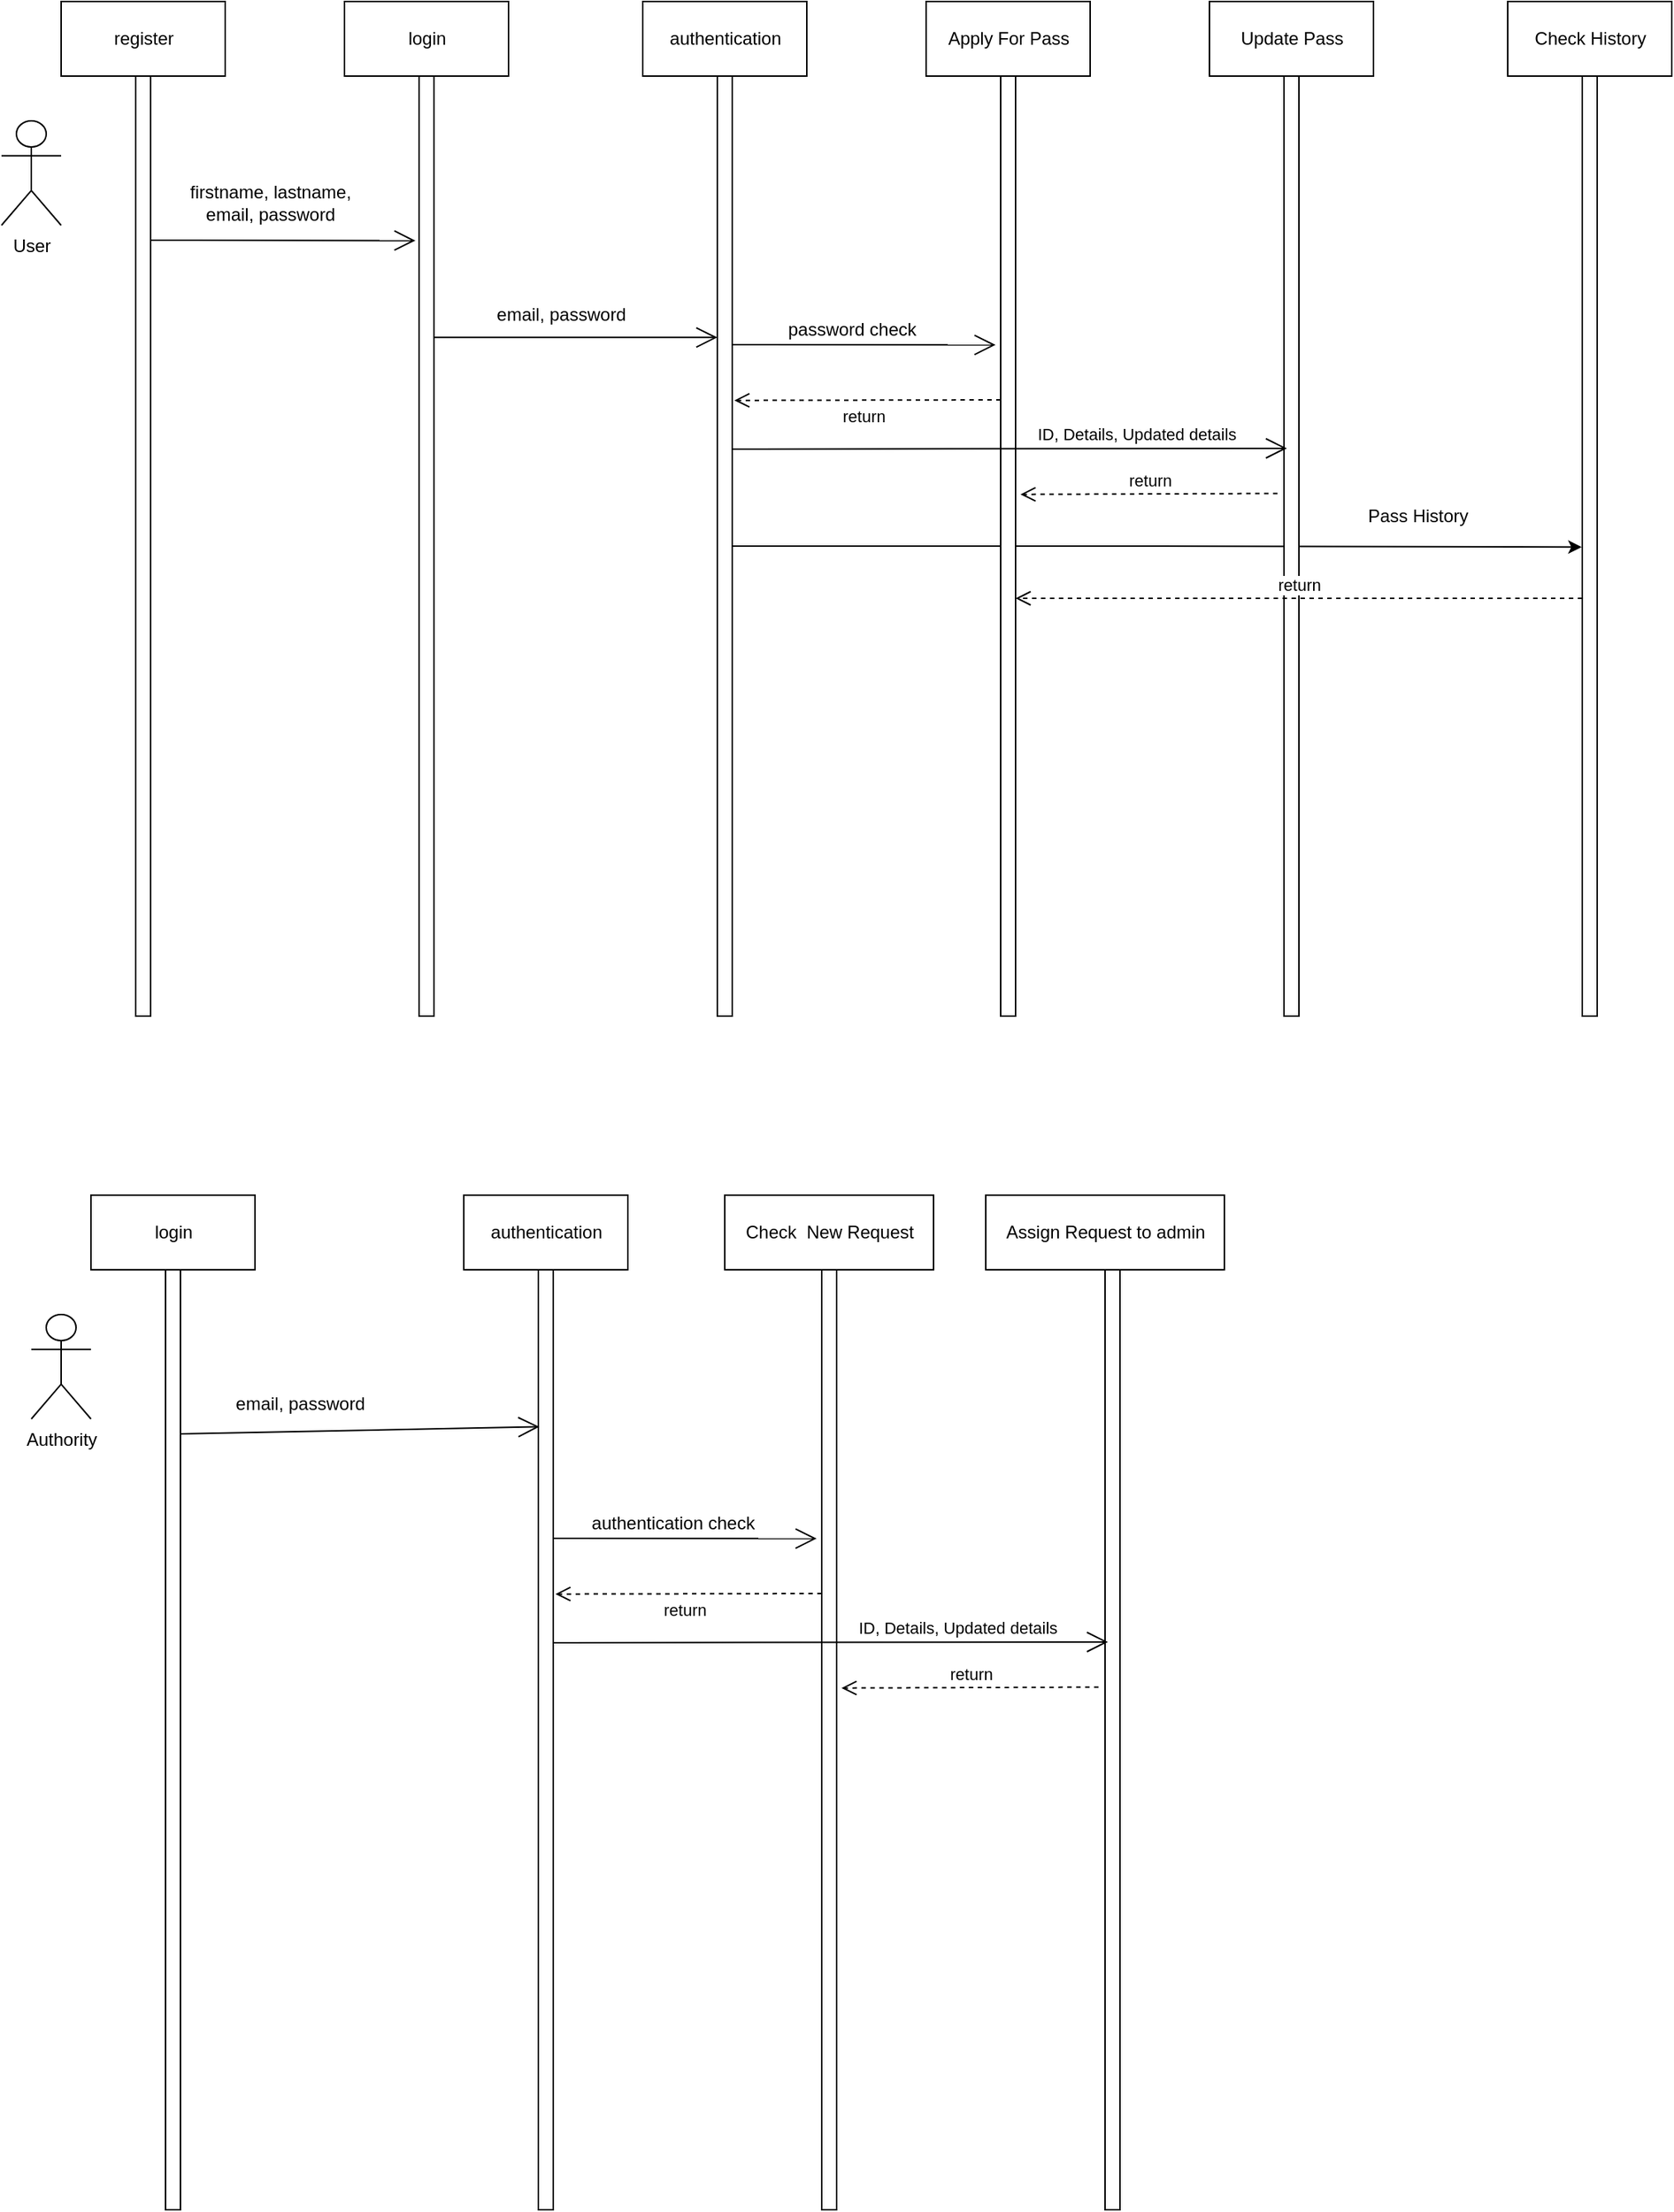 <mxfile version="16.5.1" type="device"><diagram name="Page-1" id="13e1069c-82ec-6db2-03f1-153e76fe0fe0"><mxGraphModel dx="1483" dy="943" grid="1" gridSize="10" guides="1" tooltips="1" connect="1" arrows="1" fold="1" page="1" pageScale="1" pageWidth="1100" pageHeight="850" background="none" math="0" shadow="0"><root><mxCell id="0"/><mxCell id="1" parent="0"/><mxCell id="AshPJU37OQIJtOViBh0h-1" value="register" style="html=1;" parent="1" vertex="1"><mxGeometry x="80" y="80" width="110" height="50" as="geometry"/></mxCell><mxCell id="AshPJU37OQIJtOViBh0h-4" value="" style="html=1;points=[];perimeter=orthogonalPerimeter;" parent="1" vertex="1"><mxGeometry x="130" y="130" width="10" height="630" as="geometry"/></mxCell><mxCell id="AshPJU37OQIJtOViBh0h-5" value="login" style="html=1;" parent="1" vertex="1"><mxGeometry x="270" y="80" width="110" height="50" as="geometry"/></mxCell><mxCell id="AshPJU37OQIJtOViBh0h-6" value="" style="html=1;points=[];perimeter=orthogonalPerimeter;" parent="1" vertex="1"><mxGeometry x="320" y="130" width="10" height="630" as="geometry"/></mxCell><mxCell id="AshPJU37OQIJtOViBh0h-7" value="authentication" style="html=1;" parent="1" vertex="1"><mxGeometry x="470" y="80" width="110" height="50" as="geometry"/></mxCell><mxCell id="eNnRXVl8L_yyPx--4itf-2" style="edgeStyle=orthogonalEdgeStyle;rounded=0;orthogonalLoop=1;jettySize=auto;html=1;entryX=-0.04;entryY=0.501;entryDx=0;entryDy=0;entryPerimeter=0;" parent="1" source="AshPJU37OQIJtOViBh0h-8" target="AshPJU37OQIJtOViBh0h-20" edge="1"><mxGeometry relative="1" as="geometry"/></mxCell><mxCell id="AshPJU37OQIJtOViBh0h-8" value="" style="html=1;points=[];perimeter=orthogonalPerimeter;" parent="1" vertex="1"><mxGeometry x="520" y="130" width="10" height="630" as="geometry"/></mxCell><mxCell id="AshPJU37OQIJtOViBh0h-15" value="Apply For Pass" style="html=1;" parent="1" vertex="1"><mxGeometry x="660" y="80" width="110" height="50" as="geometry"/></mxCell><mxCell id="AshPJU37OQIJtOViBh0h-16" value="" style="html=1;points=[];perimeter=orthogonalPerimeter;" parent="1" vertex="1"><mxGeometry x="710" y="130" width="10" height="630" as="geometry"/></mxCell><mxCell id="AshPJU37OQIJtOViBh0h-17" value="Update Pass" style="html=1;" parent="1" vertex="1"><mxGeometry x="850" y="80" width="110" height="50" as="geometry"/></mxCell><mxCell id="AshPJU37OQIJtOViBh0h-18" value="" style="html=1;points=[];perimeter=orthogonalPerimeter;" parent="1" vertex="1"><mxGeometry x="900" y="130" width="10" height="630" as="geometry"/></mxCell><mxCell id="AshPJU37OQIJtOViBh0h-19" value="Check History" style="html=1;" parent="1" vertex="1"><mxGeometry x="1050" y="80" width="110" height="50" as="geometry"/></mxCell><mxCell id="AshPJU37OQIJtOViBh0h-20" value="" style="html=1;points=[];perimeter=orthogonalPerimeter;" parent="1" vertex="1"><mxGeometry x="1100" y="130" width="10" height="630" as="geometry"/></mxCell><mxCell id="AshPJU37OQIJtOViBh0h-178" value="" style="endArrow=open;endFill=1;endSize=12;html=1;rounded=0;entryX=-0.248;entryY=0.175;entryDx=0;entryDy=0;entryPerimeter=0;" parent="1" target="AshPJU37OQIJtOViBh0h-6" edge="1"><mxGeometry width="160" relative="1" as="geometry"><mxPoint x="140" y="240" as="sourcePoint"/><mxPoint x="300" y="240" as="targetPoint"/></mxGeometry></mxCell><mxCell id="AshPJU37OQIJtOViBh0h-179" value="firstname, lastname, &lt;br&gt;email, password" style="text;html=1;align=center;verticalAlign=middle;resizable=0;points=[];autosize=1;strokeColor=none;fillColor=none;" parent="1" vertex="1"><mxGeometry x="160" y="200" width="120" height="30" as="geometry"/></mxCell><mxCell id="AshPJU37OQIJtOViBh0h-180" value="" style="endArrow=open;endFill=1;endSize=12;html=1;rounded=0;exitX=1.032;exitY=0.278;exitDx=0;exitDy=0;exitPerimeter=0;" parent="1" source="AshPJU37OQIJtOViBh0h-6" target="AshPJU37OQIJtOViBh0h-8" edge="1"><mxGeometry width="160" relative="1" as="geometry"><mxPoint x="330" y="260" as="sourcePoint"/><mxPoint x="490" y="260" as="targetPoint"/></mxGeometry></mxCell><mxCell id="AshPJU37OQIJtOViBh0h-185" value="" style="endArrow=open;endFill=1;endSize=12;html=1;rounded=0;entryX=-0.344;entryY=0.286;entryDx=0;entryDy=0;entryPerimeter=0;" parent="1" target="AshPJU37OQIJtOViBh0h-16" edge="1"><mxGeometry width="160" relative="1" as="geometry"><mxPoint x="530" y="310" as="sourcePoint"/><mxPoint x="690" y="310" as="targetPoint"/></mxGeometry></mxCell><mxCell id="AshPJU37OQIJtOViBh0h-187" value="" style="endArrow=open;endFill=1;endSize=12;html=1;rounded=0;entryX=0.195;entryY=0.396;entryDx=0;entryDy=0;entryPerimeter=0;" parent="1" target="AshPJU37OQIJtOViBh0h-18" edge="1"><mxGeometry width="160" relative="1" as="geometry"><mxPoint x="530" y="380" as="sourcePoint"/><mxPoint x="690" y="380" as="targetPoint"/></mxGeometry></mxCell><mxCell id="AshPJU37OQIJtOViBh0h-190" value="ID, Details, Updated details" style="edgeLabel;html=1;align=center;verticalAlign=middle;resizable=0;points=[];" parent="AshPJU37OQIJtOViBh0h-187" vertex="1" connectable="0"><mxGeometry x="-0.415" y="7" relative="1" as="geometry"><mxPoint x="162" y="-3" as="offset"/></mxGeometry></mxCell><mxCell id="AshPJU37OQIJtOViBh0h-188" value="email, password" style="text;html=1;align=center;verticalAlign=middle;resizable=0;points=[];autosize=1;strokeColor=none;fillColor=none;" parent="1" vertex="1"><mxGeometry x="365" y="280" width="100" height="20" as="geometry"/></mxCell><mxCell id="AshPJU37OQIJtOViBh0h-189" value="password check" style="text;html=1;align=center;verticalAlign=middle;resizable=0;points=[];autosize=1;strokeColor=none;fillColor=none;" parent="1" vertex="1"><mxGeometry x="560" y="290" width="100" height="20" as="geometry"/></mxCell><mxCell id="eNnRXVl8L_yyPx--4itf-3" value="Pass History" style="text;html=1;strokeColor=none;fillColor=none;align=center;verticalAlign=middle;whiteSpace=wrap;rounded=0;" parent="1" vertex="1"><mxGeometry x="930" y="410" width="120" height="30" as="geometry"/></mxCell><mxCell id="eNnRXVl8L_yyPx--4itf-24" value="return" style="html=1;verticalAlign=bottom;endArrow=open;dashed=1;endSize=8;rounded=0;entryX=1.145;entryY=0.345;entryDx=0;entryDy=0;entryPerimeter=0;" parent="1" target="AshPJU37OQIJtOViBh0h-8" edge="1"><mxGeometry x="0.03" y="20" relative="1" as="geometry"><mxPoint x="710" y="347" as="sourcePoint"/><mxPoint x="630" y="340" as="targetPoint"/><mxPoint as="offset"/></mxGeometry></mxCell><mxCell id="eNnRXVl8L_yyPx--4itf-25" value="return" style="html=1;verticalAlign=bottom;endArrow=open;dashed=1;endSize=8;rounded=0;entryX=1.327;entryY=0.445;entryDx=0;entryDy=0;entryPerimeter=0;exitX=-0.436;exitY=0.444;exitDx=0;exitDy=0;exitPerimeter=0;" parent="1" source="AshPJU37OQIJtOViBh0h-18" target="AshPJU37OQIJtOViBh0h-16" edge="1"><mxGeometry relative="1" as="geometry"><mxPoint x="890" y="410" as="sourcePoint"/><mxPoint x="810" y="410" as="targetPoint"/></mxGeometry></mxCell><mxCell id="eNnRXVl8L_yyPx--4itf-26" value="return" style="html=1;verticalAlign=bottom;endArrow=open;dashed=1;endSize=8;rounded=0;" parent="1" edge="1"><mxGeometry relative="1" as="geometry"><mxPoint x="1100" y="480" as="sourcePoint"/><mxPoint x="720" y="480" as="targetPoint"/></mxGeometry></mxCell><mxCell id="CoYy0OFmu1QtJl6sZSWh-1" value="User" style="shape=umlActor;verticalLabelPosition=bottom;verticalAlign=top;html=1;" vertex="1" parent="1"><mxGeometry x="40" y="160" width="40" height="70" as="geometry"/></mxCell><mxCell id="CoYy0OFmu1QtJl6sZSWh-3" value="login" style="html=1;" vertex="1" parent="1"><mxGeometry x="100" y="880" width="110" height="50" as="geometry"/></mxCell><mxCell id="CoYy0OFmu1QtJl6sZSWh-4" value="" style="html=1;points=[];perimeter=orthogonalPerimeter;" vertex="1" parent="1"><mxGeometry x="150" y="930" width="10" height="630" as="geometry"/></mxCell><mxCell id="CoYy0OFmu1QtJl6sZSWh-7" value="authentication" style="html=1;" vertex="1" parent="1"><mxGeometry x="350" y="880" width="110" height="50" as="geometry"/></mxCell><mxCell id="CoYy0OFmu1QtJl6sZSWh-9" value="" style="html=1;points=[];perimeter=orthogonalPerimeter;" vertex="1" parent="1"><mxGeometry x="400" y="930" width="10" height="630" as="geometry"/></mxCell><mxCell id="CoYy0OFmu1QtJl6sZSWh-10" value="Check&amp;nbsp; New Request" style="html=1;" vertex="1" parent="1"><mxGeometry x="525" y="880" width="140" height="50" as="geometry"/></mxCell><mxCell id="CoYy0OFmu1QtJl6sZSWh-11" value="" style="html=1;points=[];perimeter=orthogonalPerimeter;" vertex="1" parent="1"><mxGeometry x="590" y="930" width="10" height="630" as="geometry"/></mxCell><mxCell id="CoYy0OFmu1QtJl6sZSWh-12" value="Assign Request to admin" style="html=1;" vertex="1" parent="1"><mxGeometry x="700" y="880" width="160" height="50" as="geometry"/></mxCell><mxCell id="CoYy0OFmu1QtJl6sZSWh-13" value="" style="html=1;points=[];perimeter=orthogonalPerimeter;" vertex="1" parent="1"><mxGeometry x="780" y="930" width="10" height="630" as="geometry"/></mxCell><mxCell id="CoYy0OFmu1QtJl6sZSWh-16" value="" style="endArrow=open;endFill=1;endSize=12;html=1;rounded=0;entryX=0.065;entryY=0.167;entryDx=0;entryDy=0;entryPerimeter=0;" edge="1" parent="1" target="CoYy0OFmu1QtJl6sZSWh-9"><mxGeometry width="160" relative="1" as="geometry"><mxPoint x="160" y="1040" as="sourcePoint"/><mxPoint x="337.52" y="1040.25" as="targetPoint"/></mxGeometry></mxCell><mxCell id="CoYy0OFmu1QtJl6sZSWh-19" value="" style="endArrow=open;endFill=1;endSize=12;html=1;rounded=0;entryX=-0.344;entryY=0.286;entryDx=0;entryDy=0;entryPerimeter=0;" edge="1" parent="1" target="CoYy0OFmu1QtJl6sZSWh-11"><mxGeometry width="160" relative="1" as="geometry"><mxPoint x="410" y="1110" as="sourcePoint"/><mxPoint x="570" y="1110" as="targetPoint"/></mxGeometry></mxCell><mxCell id="CoYy0OFmu1QtJl6sZSWh-20" value="" style="endArrow=open;endFill=1;endSize=12;html=1;rounded=0;entryX=0.195;entryY=0.396;entryDx=0;entryDy=0;entryPerimeter=0;" edge="1" parent="1" target="CoYy0OFmu1QtJl6sZSWh-13"><mxGeometry width="160" relative="1" as="geometry"><mxPoint x="410" y="1180" as="sourcePoint"/><mxPoint x="570" y="1180" as="targetPoint"/></mxGeometry></mxCell><mxCell id="CoYy0OFmu1QtJl6sZSWh-21" value="ID, Details, Updated details" style="edgeLabel;html=1;align=center;verticalAlign=middle;resizable=0;points=[];" vertex="1" connectable="0" parent="CoYy0OFmu1QtJl6sZSWh-20"><mxGeometry x="-0.415" y="7" relative="1" as="geometry"><mxPoint x="162" y="-3" as="offset"/></mxGeometry></mxCell><mxCell id="CoYy0OFmu1QtJl6sZSWh-23" value="authentication check" style="text;html=1;align=center;verticalAlign=middle;resizable=0;points=[];autosize=1;strokeColor=none;fillColor=none;" vertex="1" parent="1"><mxGeometry x="425" y="1090" width="130" height="20" as="geometry"/></mxCell><mxCell id="CoYy0OFmu1QtJl6sZSWh-25" value="return" style="html=1;verticalAlign=bottom;endArrow=open;dashed=1;endSize=8;rounded=0;entryX=1.145;entryY=0.345;entryDx=0;entryDy=0;entryPerimeter=0;" edge="1" parent="1" target="CoYy0OFmu1QtJl6sZSWh-9"><mxGeometry x="0.03" y="20" relative="1" as="geometry"><mxPoint x="590" y="1147" as="sourcePoint"/><mxPoint x="510" y="1140" as="targetPoint"/><mxPoint as="offset"/></mxGeometry></mxCell><mxCell id="CoYy0OFmu1QtJl6sZSWh-26" value="return" style="html=1;verticalAlign=bottom;endArrow=open;dashed=1;endSize=8;rounded=0;entryX=1.327;entryY=0.445;entryDx=0;entryDy=0;entryPerimeter=0;exitX=-0.436;exitY=0.444;exitDx=0;exitDy=0;exitPerimeter=0;" edge="1" parent="1" source="CoYy0OFmu1QtJl6sZSWh-13" target="CoYy0OFmu1QtJl6sZSWh-11"><mxGeometry relative="1" as="geometry"><mxPoint x="770" y="1210" as="sourcePoint"/><mxPoint x="690" y="1210" as="targetPoint"/></mxGeometry></mxCell><mxCell id="CoYy0OFmu1QtJl6sZSWh-28" value="Authority" style="shape=umlActor;verticalLabelPosition=bottom;verticalAlign=top;html=1;" vertex="1" parent="1"><mxGeometry x="60" y="960" width="40" height="70" as="geometry"/></mxCell><mxCell id="CoYy0OFmu1QtJl6sZSWh-29" value="email, password" style="text;html=1;align=center;verticalAlign=middle;resizable=0;points=[];autosize=1;strokeColor=none;fillColor=none;" vertex="1" parent="1"><mxGeometry x="190" y="1010" width="100" height="20" as="geometry"/></mxCell></root></mxGraphModel></diagram></mxfile>